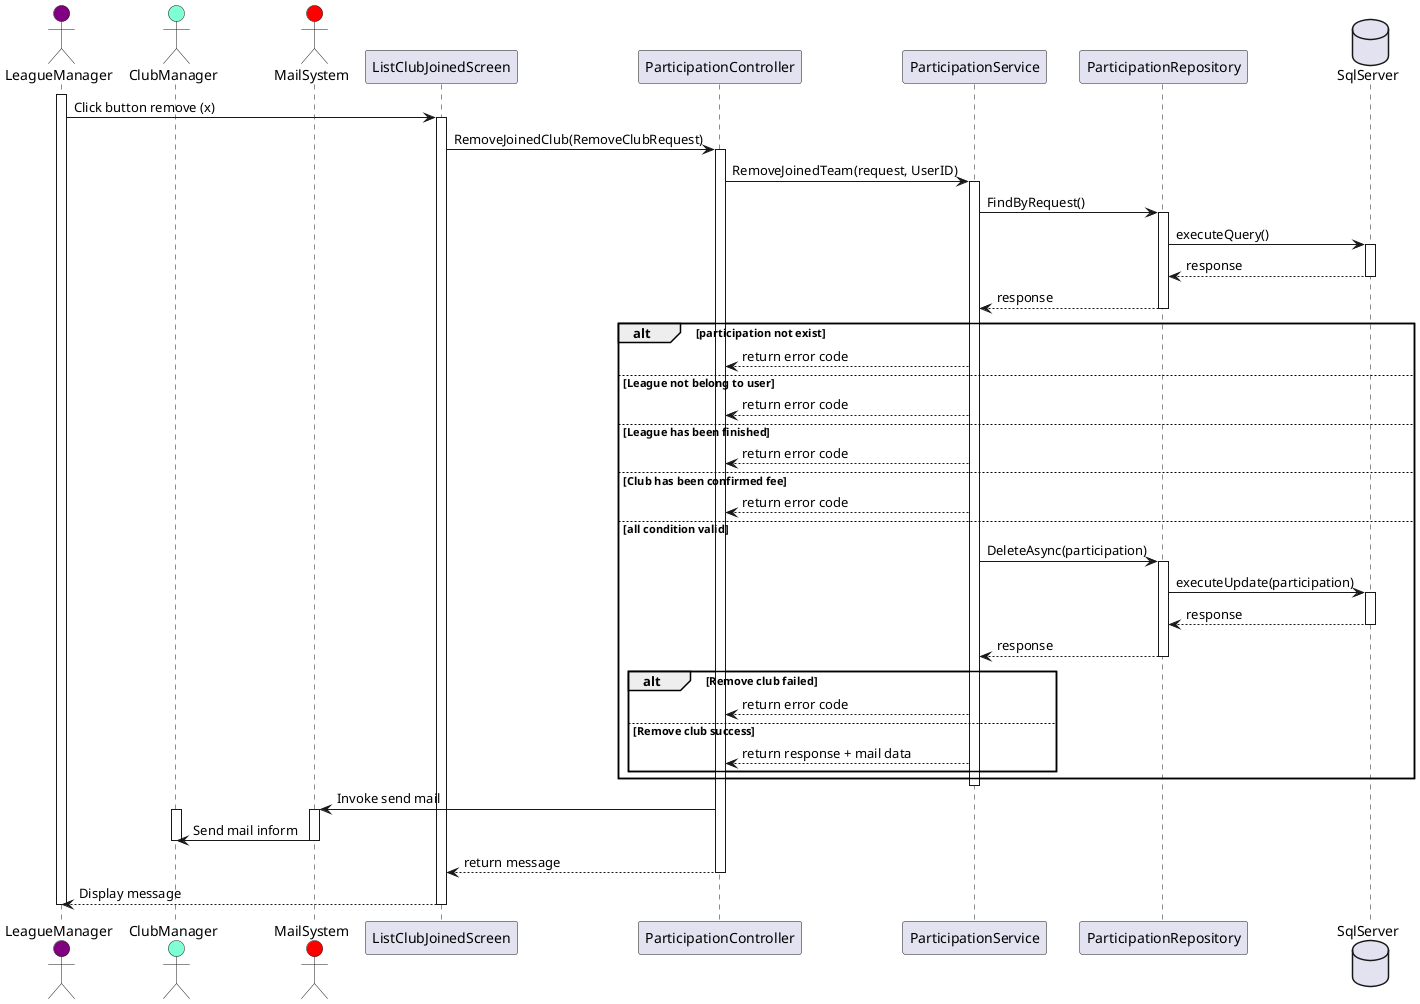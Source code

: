 @startuml Remove joined team 
actor LeagueManager #Purple
actor ClubManager #Aquamarine
actor MailSystem #Red
participant ListClubJoinedScreen
participant ParticipationController
participant ParticipationService
participant ParticipationRepository
database SqlServer 

activate LeagueManager
    LeagueManager -> ListClubJoinedScreen : Click button remove (x)
    activate ListClubJoinedScreen
        ListClubJoinedScreen -> ParticipationController: RemoveJoinedClub(RemoveClubRequest)
        activate ParticipationController
            ParticipationController -> ParticipationService: RemoveJoinedTeam(request, UserID)
            activate ParticipationService
                ParticipationService -> ParticipationRepository: FindByRequest()
                activate ParticipationRepository
                    ParticipationRepository -> SqlServer: executeQuery()
                    activate SqlServer
                        SqlServer --> ParticipationRepository: response
                    deactivate SqlServer
                    ParticipationRepository --> ParticipationService: response
                deactivate ParticipationRepository
                alt participation not exist 
                    ParticipationService --> ParticipationController: return error code
                else League not belong to user 
                    ParticipationService --> ParticipationController: return error code
                else League has been finished
                    ParticipationService --> ParticipationController: return error code
                else Club has been confirmed fee 
                    ParticipationService --> ParticipationController: return error code
                else all condition valid 
                    ParticipationService -> ParticipationRepository: DeleteAsync(participation)
                    activate ParticipationRepository
                        ParticipationRepository -> SqlServer: executeUpdate(participation)
                        activate SqlServer
                            SqlServer --> ParticipationRepository: response
                        deactivate SqlServer
                        ParticipationRepository --> ParticipationService: response
                    deactivate ParticipationRepository
                    alt Remove club failed 
                        ParticipationService --> ParticipationController: return error code
                    else Remove club success 
                        ParticipationService --> ParticipationController: return response + mail data
                    end 
                end 
            deactivate ParticipationService
            ParticipationController -> MailSystem: Invoke send mail
            activate MailSystem
                activate ClubManager
                    MailSystem -> ClubManager: Send mail inform
                deactivate ClubManager
            deactivate MailSystem
            ParticipationController --> ListClubJoinedScreen: return message
        deactivate ParticipationController
        ListClubJoinedScreen --> LeagueManager: Display message
    deactivate ListClubJoinedScreen
deactivate LeagueManager
@enduml